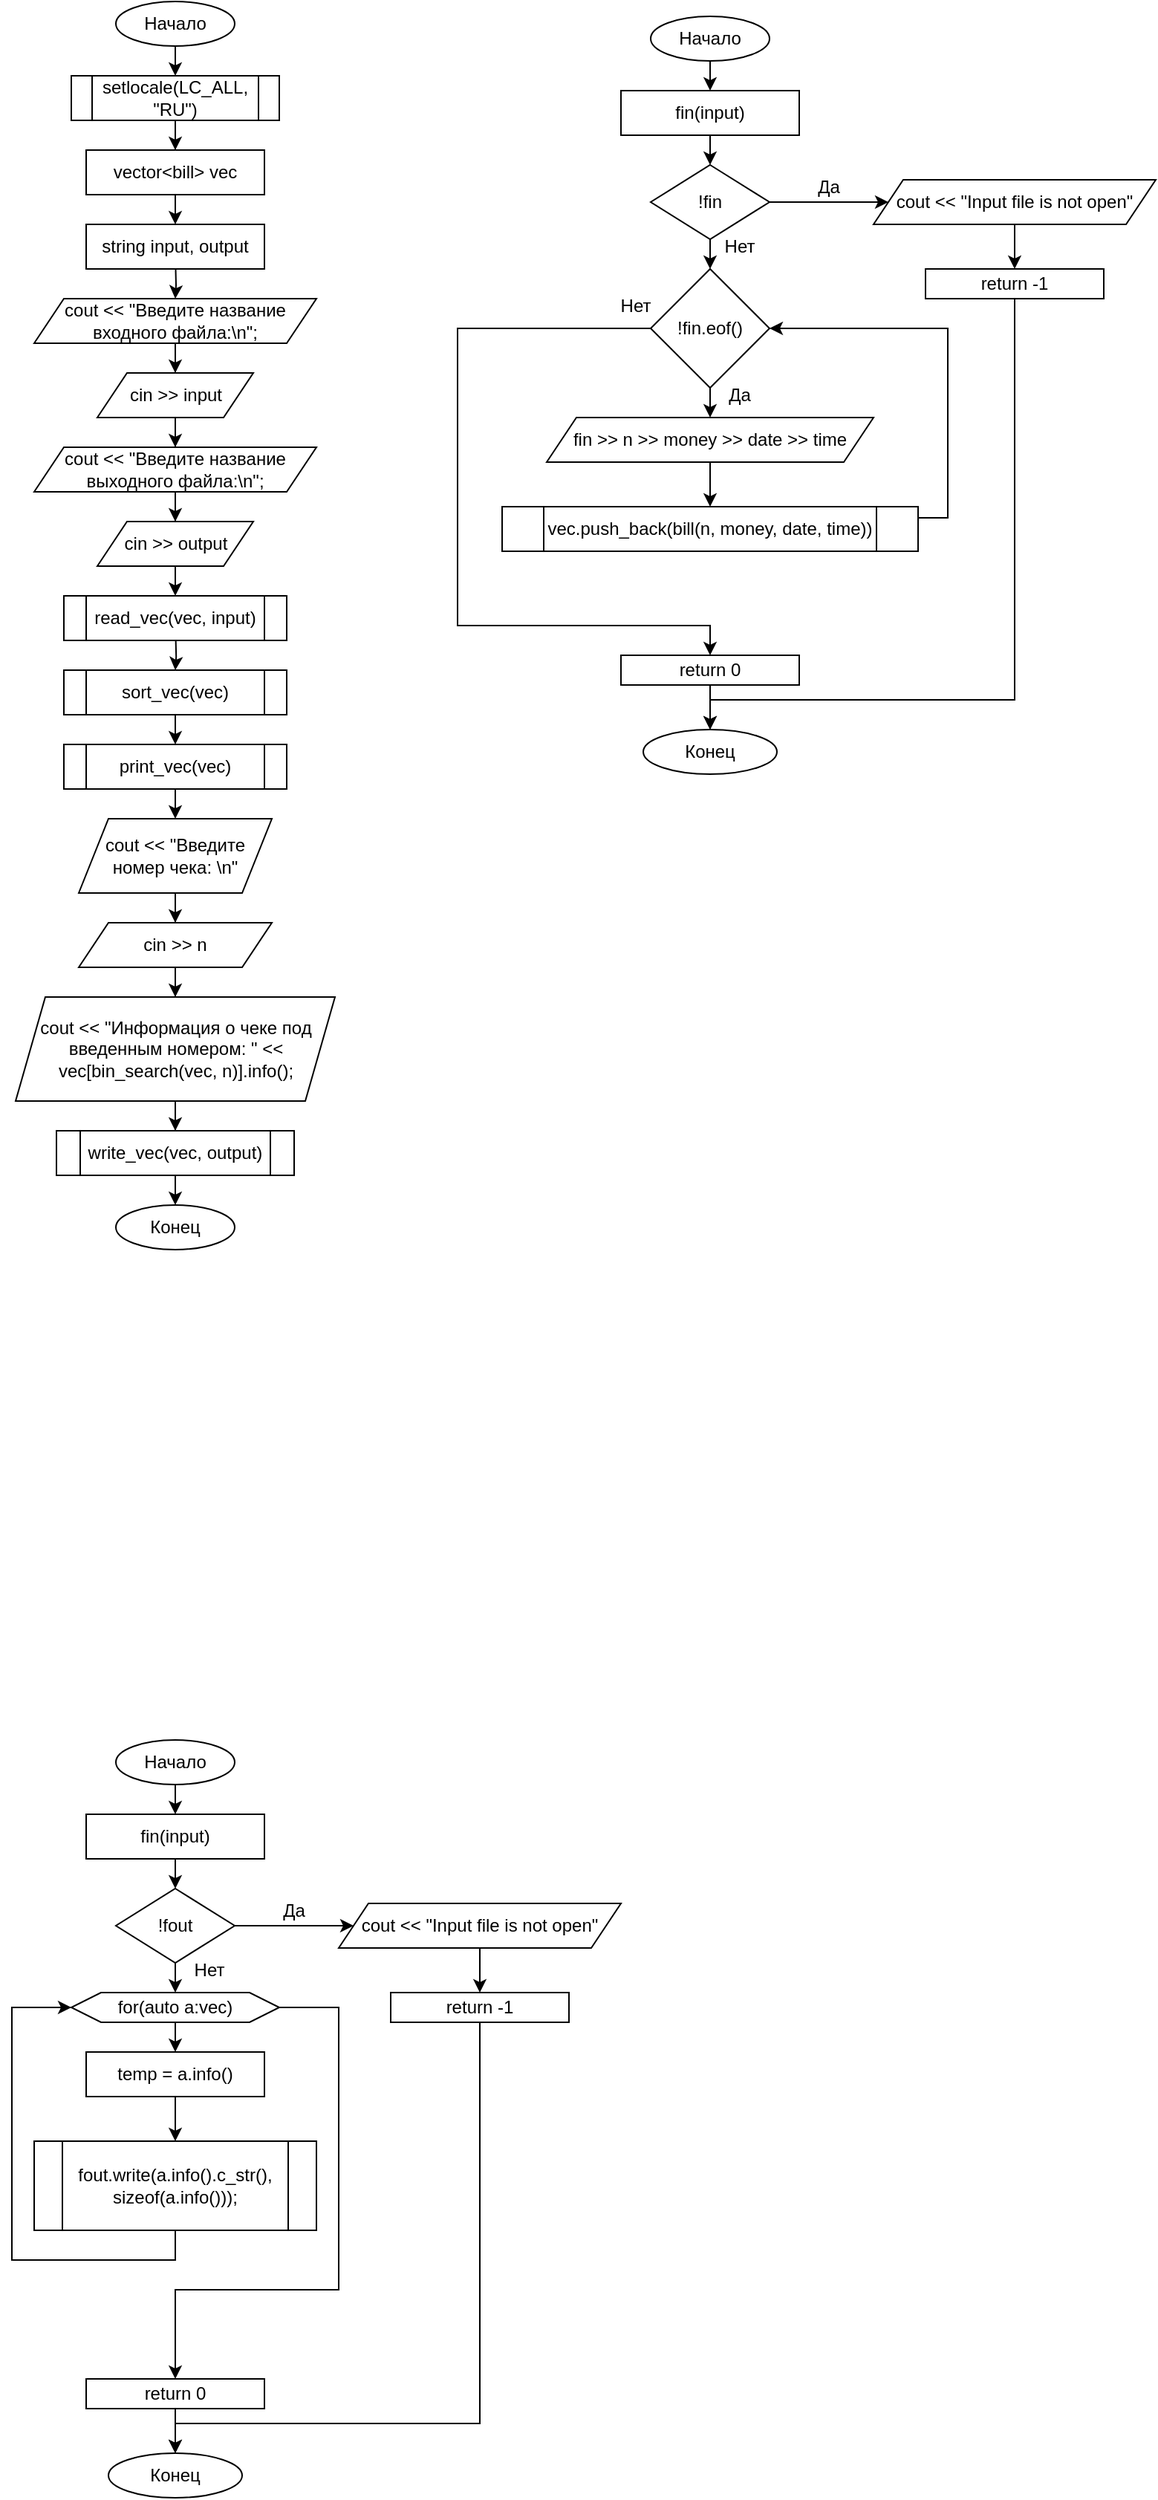 <mxfile version="24.9.2">
  <diagram id="C5RBs43oDa-KdzZeNtuy" name="Page-1">
    <mxGraphModel dx="599" dy="1482" grid="1" gridSize="10" guides="1" tooltips="1" connect="1" arrows="1" fold="1" page="1" pageScale="1" pageWidth="827" pageHeight="1169" math="0" shadow="0">
      <root>
        <mxCell id="WIyWlLk6GJQsqaUBKTNV-0" />
        <mxCell id="WIyWlLk6GJQsqaUBKTNV-1" parent="WIyWlLk6GJQsqaUBKTNV-0" />
        <mxCell id="7FSXM4tq-Q16qzd7noBq-3" style="edgeStyle=orthogonalEdgeStyle;rounded=0;orthogonalLoop=1;jettySize=auto;html=1;exitX=0.5;exitY=1;exitDx=0;exitDy=0;entryX=0.5;entryY=0;entryDx=0;entryDy=0;" parent="WIyWlLk6GJQsqaUBKTNV-1" source="7FSXM4tq-Q16qzd7noBq-0" target="7FSXM4tq-Q16qzd7noBq-2" edge="1">
          <mxGeometry relative="1" as="geometry" />
        </mxCell>
        <mxCell id="7FSXM4tq-Q16qzd7noBq-0" value="Начало" style="ellipse;whiteSpace=wrap;html=1;" parent="WIyWlLk6GJQsqaUBKTNV-1" vertex="1">
          <mxGeometry x="310" y="80" width="80" height="30" as="geometry" />
        </mxCell>
        <mxCell id="7FSXM4tq-Q16qzd7noBq-17" style="edgeStyle=orthogonalEdgeStyle;rounded=0;orthogonalLoop=1;jettySize=auto;html=1;exitX=0.5;exitY=1;exitDx=0;exitDy=0;" parent="WIyWlLk6GJQsqaUBKTNV-1" source="7FSXM4tq-Q16qzd7noBq-2" target="7FSXM4tq-Q16qzd7noBq-15" edge="1">
          <mxGeometry relative="1" as="geometry" />
        </mxCell>
        <mxCell id="7FSXM4tq-Q16qzd7noBq-2" value="setlocale(LC_ALL, &quot;RU&quot;)" style="shape=process;whiteSpace=wrap;html=1;backgroundOutline=1;" parent="WIyWlLk6GJQsqaUBKTNV-1" vertex="1">
          <mxGeometry x="280" y="130" width="140" height="30" as="geometry" />
        </mxCell>
        <mxCell id="7FSXM4tq-Q16qzd7noBq-7" value="" style="edgeStyle=orthogonalEdgeStyle;rounded=0;orthogonalLoop=1;jettySize=auto;html=1;" parent="WIyWlLk6GJQsqaUBKTNV-1" source="7FSXM4tq-Q16qzd7noBq-4" target="7FSXM4tq-Q16qzd7noBq-6" edge="1">
          <mxGeometry relative="1" as="geometry" />
        </mxCell>
        <mxCell id="7FSXM4tq-Q16qzd7noBq-4" value="cout &amp;lt;&amp;lt; &quot;Введите название входного файла:\n&quot;;" style="shape=parallelogram;perimeter=parallelogramPerimeter;whiteSpace=wrap;html=1;fixedSize=1;" parent="WIyWlLk6GJQsqaUBKTNV-1" vertex="1">
          <mxGeometry x="255" y="280" width="190" height="30" as="geometry" />
        </mxCell>
        <mxCell id="7FSXM4tq-Q16qzd7noBq-11" style="edgeStyle=orthogonalEdgeStyle;rounded=0;orthogonalLoop=1;jettySize=auto;html=1;exitX=0.5;exitY=1;exitDx=0;exitDy=0;" parent="WIyWlLk6GJQsqaUBKTNV-1" source="7FSXM4tq-Q16qzd7noBq-6" target="7FSXM4tq-Q16qzd7noBq-9" edge="1">
          <mxGeometry relative="1" as="geometry" />
        </mxCell>
        <mxCell id="7FSXM4tq-Q16qzd7noBq-6" value="cin &amp;gt;&amp;gt; input" style="shape=parallelogram;perimeter=parallelogramPerimeter;whiteSpace=wrap;html=1;fixedSize=1;" parent="WIyWlLk6GJQsqaUBKTNV-1" vertex="1">
          <mxGeometry x="297.5" y="330" width="105" height="30" as="geometry" />
        </mxCell>
        <mxCell id="7FSXM4tq-Q16qzd7noBq-8" value="" style="edgeStyle=orthogonalEdgeStyle;rounded=0;orthogonalLoop=1;jettySize=auto;html=1;" parent="WIyWlLk6GJQsqaUBKTNV-1" source="7FSXM4tq-Q16qzd7noBq-9" target="7FSXM4tq-Q16qzd7noBq-10" edge="1">
          <mxGeometry relative="1" as="geometry" />
        </mxCell>
        <mxCell id="7FSXM4tq-Q16qzd7noBq-9" value="cout &amp;lt;&amp;lt; &quot;Введите название выходного файла:\n&quot;;" style="shape=parallelogram;perimeter=parallelogramPerimeter;whiteSpace=wrap;html=1;fixedSize=1;" parent="WIyWlLk6GJQsqaUBKTNV-1" vertex="1">
          <mxGeometry x="255" y="380" width="190" height="30" as="geometry" />
        </mxCell>
        <mxCell id="7FSXM4tq-Q16qzd7noBq-13" style="edgeStyle=orthogonalEdgeStyle;rounded=0;orthogonalLoop=1;jettySize=auto;html=1;exitX=0.5;exitY=1;exitDx=0;exitDy=0;entryX=0.5;entryY=0;entryDx=0;entryDy=0;" parent="WIyWlLk6GJQsqaUBKTNV-1" source="7FSXM4tq-Q16qzd7noBq-10" target="7FSXM4tq-Q16qzd7noBq-12" edge="1">
          <mxGeometry relative="1" as="geometry" />
        </mxCell>
        <mxCell id="7FSXM4tq-Q16qzd7noBq-10" value="cin &amp;gt;&amp;gt; output" style="shape=parallelogram;perimeter=parallelogramPerimeter;whiteSpace=wrap;html=1;fixedSize=1;" parent="WIyWlLk6GJQsqaUBKTNV-1" vertex="1">
          <mxGeometry x="297.5" y="430" width="105" height="30" as="geometry" />
        </mxCell>
        <mxCell id="7FSXM4tq-Q16qzd7noBq-20" value="" style="edgeStyle=orthogonalEdgeStyle;rounded=0;orthogonalLoop=1;jettySize=auto;html=1;" parent="WIyWlLk6GJQsqaUBKTNV-1" target="7FSXM4tq-Q16qzd7noBq-19" edge="1">
          <mxGeometry relative="1" as="geometry">
            <mxPoint x="350.059" y="500" as="sourcePoint" />
          </mxGeometry>
        </mxCell>
        <mxCell id="7FSXM4tq-Q16qzd7noBq-12" value="read_vec(vec, input)" style="shape=process;whiteSpace=wrap;html=1;backgroundOutline=1;" parent="WIyWlLk6GJQsqaUBKTNV-1" vertex="1">
          <mxGeometry x="275" y="480" width="150" height="30" as="geometry" />
        </mxCell>
        <mxCell id="7FSXM4tq-Q16qzd7noBq-18" style="edgeStyle=orthogonalEdgeStyle;rounded=0;orthogonalLoop=1;jettySize=auto;html=1;exitX=0.5;exitY=1;exitDx=0;exitDy=0;" parent="WIyWlLk6GJQsqaUBKTNV-1" target="7FSXM4tq-Q16qzd7noBq-4" edge="1">
          <mxGeometry relative="1" as="geometry">
            <mxPoint x="350" y="250.0" as="sourcePoint" />
          </mxGeometry>
        </mxCell>
        <mxCell id="7FSXM4tq-Q16qzd7noBq-14" value="string input, output" style="rounded=0;whiteSpace=wrap;html=1;" parent="WIyWlLk6GJQsqaUBKTNV-1" vertex="1">
          <mxGeometry x="290" y="230" width="120" height="30" as="geometry" />
        </mxCell>
        <mxCell id="7FSXM4tq-Q16qzd7noBq-16" style="edgeStyle=orthogonalEdgeStyle;rounded=0;orthogonalLoop=1;jettySize=auto;html=1;exitX=0.5;exitY=1;exitDx=0;exitDy=0;entryX=0.5;entryY=0;entryDx=0;entryDy=0;" parent="WIyWlLk6GJQsqaUBKTNV-1" source="7FSXM4tq-Q16qzd7noBq-15" target="7FSXM4tq-Q16qzd7noBq-14" edge="1">
          <mxGeometry relative="1" as="geometry" />
        </mxCell>
        <mxCell id="7FSXM4tq-Q16qzd7noBq-15" value="vector&amp;lt;bill&amp;gt; vec" style="rounded=0;whiteSpace=wrap;html=1;" parent="WIyWlLk6GJQsqaUBKTNV-1" vertex="1">
          <mxGeometry x="290" y="180" width="120" height="30" as="geometry" />
        </mxCell>
        <mxCell id="7FSXM4tq-Q16qzd7noBq-33" style="edgeStyle=orthogonalEdgeStyle;rounded=0;orthogonalLoop=1;jettySize=auto;html=1;exitX=0.5;exitY=1;exitDx=0;exitDy=0;entryX=0.5;entryY=0;entryDx=0;entryDy=0;" parent="WIyWlLk6GJQsqaUBKTNV-1" target="7FSXM4tq-Q16qzd7noBq-32" edge="1">
          <mxGeometry relative="1" as="geometry">
            <mxPoint x="350" y="550" as="sourcePoint" />
          </mxGeometry>
        </mxCell>
        <mxCell id="7FSXM4tq-Q16qzd7noBq-19" value="sort_vec(vec)" style="shape=process;whiteSpace=wrap;html=1;backgroundOutline=1;" parent="WIyWlLk6GJQsqaUBKTNV-1" vertex="1">
          <mxGeometry x="275" y="530" width="150" height="30" as="geometry" />
        </mxCell>
        <mxCell id="7FSXM4tq-Q16qzd7noBq-24" value="" style="edgeStyle=orthogonalEdgeStyle;rounded=0;orthogonalLoop=1;jettySize=auto;html=1;" parent="WIyWlLk6GJQsqaUBKTNV-1" source="7FSXM4tq-Q16qzd7noBq-21" target="7FSXM4tq-Q16qzd7noBq-23" edge="1">
          <mxGeometry relative="1" as="geometry" />
        </mxCell>
        <mxCell id="7FSXM4tq-Q16qzd7noBq-21" value="cout &amp;lt;&amp;lt; &quot;Введите номер чека: \n&quot;" style="shape=parallelogram;perimeter=parallelogramPerimeter;whiteSpace=wrap;html=1;fixedSize=1;" parent="WIyWlLk6GJQsqaUBKTNV-1" vertex="1">
          <mxGeometry x="285" y="630" width="130" height="50" as="geometry" />
        </mxCell>
        <mxCell id="7FSXM4tq-Q16qzd7noBq-26" value="" style="edgeStyle=orthogonalEdgeStyle;rounded=0;orthogonalLoop=1;jettySize=auto;html=1;" parent="WIyWlLk6GJQsqaUBKTNV-1" source="7FSXM4tq-Q16qzd7noBq-23" target="7FSXM4tq-Q16qzd7noBq-25" edge="1">
          <mxGeometry relative="1" as="geometry" />
        </mxCell>
        <mxCell id="7FSXM4tq-Q16qzd7noBq-23" value="cin &amp;gt;&amp;gt; n" style="shape=parallelogram;perimeter=parallelogramPerimeter;whiteSpace=wrap;html=1;fixedSize=1;" parent="WIyWlLk6GJQsqaUBKTNV-1" vertex="1">
          <mxGeometry x="285" y="700" width="130" height="30" as="geometry" />
        </mxCell>
        <mxCell id="7FSXM4tq-Q16qzd7noBq-28" value="" style="edgeStyle=orthogonalEdgeStyle;rounded=0;orthogonalLoop=1;jettySize=auto;html=1;" parent="WIyWlLk6GJQsqaUBKTNV-1" source="7FSXM4tq-Q16qzd7noBq-25" target="7FSXM4tq-Q16qzd7noBq-27" edge="1">
          <mxGeometry relative="1" as="geometry" />
        </mxCell>
        <mxCell id="7FSXM4tq-Q16qzd7noBq-25" value="cout &amp;lt;&amp;lt; &quot;Информация о чеке под введенным номером: &quot; &amp;lt;&amp;lt; vec[bin_search(vec, n)].info();" style="shape=parallelogram;perimeter=parallelogramPerimeter;whiteSpace=wrap;html=1;fixedSize=1;" parent="WIyWlLk6GJQsqaUBKTNV-1" vertex="1">
          <mxGeometry x="242.5" y="750" width="215" height="70" as="geometry" />
        </mxCell>
        <mxCell id="7FSXM4tq-Q16qzd7noBq-31" style="edgeStyle=orthogonalEdgeStyle;rounded=0;orthogonalLoop=1;jettySize=auto;html=1;exitX=0.5;exitY=1;exitDx=0;exitDy=0;entryX=0.5;entryY=0;entryDx=0;entryDy=0;" parent="WIyWlLk6GJQsqaUBKTNV-1" source="7FSXM4tq-Q16qzd7noBq-27" target="7FSXM4tq-Q16qzd7noBq-30" edge="1">
          <mxGeometry relative="1" as="geometry" />
        </mxCell>
        <mxCell id="7FSXM4tq-Q16qzd7noBq-27" value="write_vec(vec, output)" style="shape=process;whiteSpace=wrap;html=1;backgroundOutline=1;" parent="WIyWlLk6GJQsqaUBKTNV-1" vertex="1">
          <mxGeometry x="270" y="840" width="160" height="30" as="geometry" />
        </mxCell>
        <mxCell id="7FSXM4tq-Q16qzd7noBq-30" value="Конец" style="ellipse;whiteSpace=wrap;html=1;" parent="WIyWlLk6GJQsqaUBKTNV-1" vertex="1">
          <mxGeometry x="310" y="890" width="80" height="30" as="geometry" />
        </mxCell>
        <mxCell id="7FSXM4tq-Q16qzd7noBq-34" style="edgeStyle=orthogonalEdgeStyle;rounded=0;orthogonalLoop=1;jettySize=auto;html=1;exitX=0.5;exitY=1;exitDx=0;exitDy=0;entryX=0.5;entryY=0;entryDx=0;entryDy=0;" parent="WIyWlLk6GJQsqaUBKTNV-1" source="7FSXM4tq-Q16qzd7noBq-32" target="7FSXM4tq-Q16qzd7noBq-21" edge="1">
          <mxGeometry relative="1" as="geometry" />
        </mxCell>
        <mxCell id="7FSXM4tq-Q16qzd7noBq-32" value="print_vec(vec)" style="shape=process;whiteSpace=wrap;html=1;backgroundOutline=1;" parent="WIyWlLk6GJQsqaUBKTNV-1" vertex="1">
          <mxGeometry x="275" y="580" width="150" height="30" as="geometry" />
        </mxCell>
        <mxCell id="7FSXM4tq-Q16qzd7noBq-37" style="edgeStyle=orthogonalEdgeStyle;rounded=0;orthogonalLoop=1;jettySize=auto;html=1;exitX=0.5;exitY=1;exitDx=0;exitDy=0;entryX=0.5;entryY=0;entryDx=0;entryDy=0;" parent="WIyWlLk6GJQsqaUBKTNV-1" source="7FSXM4tq-Q16qzd7noBq-35" target="7FSXM4tq-Q16qzd7noBq-36" edge="1">
          <mxGeometry relative="1" as="geometry" />
        </mxCell>
        <mxCell id="7FSXM4tq-Q16qzd7noBq-35" value="Начало" style="ellipse;whiteSpace=wrap;html=1;" parent="WIyWlLk6GJQsqaUBKTNV-1" vertex="1">
          <mxGeometry x="670" y="90" width="80" height="30" as="geometry" />
        </mxCell>
        <mxCell id="c08ji47anEEDUTYo2xBU-4" style="edgeStyle=orthogonalEdgeStyle;rounded=0;orthogonalLoop=1;jettySize=auto;html=1;exitX=0.5;exitY=1;exitDx=0;exitDy=0;entryX=0.5;entryY=0;entryDx=0;entryDy=0;" edge="1" parent="WIyWlLk6GJQsqaUBKTNV-1" source="7FSXM4tq-Q16qzd7noBq-36" target="7FSXM4tq-Q16qzd7noBq-38">
          <mxGeometry relative="1" as="geometry" />
        </mxCell>
        <mxCell id="7FSXM4tq-Q16qzd7noBq-36" value="fin(input)" style="rounded=0;whiteSpace=wrap;html=1;" parent="WIyWlLk6GJQsqaUBKTNV-1" vertex="1">
          <mxGeometry x="650" y="140" width="120" height="30" as="geometry" />
        </mxCell>
        <mxCell id="c08ji47anEEDUTYo2xBU-2" style="edgeStyle=orthogonalEdgeStyle;rounded=0;orthogonalLoop=1;jettySize=auto;html=1;exitX=1;exitY=0.5;exitDx=0;exitDy=0;entryX=0;entryY=0.5;entryDx=0;entryDy=0;" edge="1" parent="WIyWlLk6GJQsqaUBKTNV-1" source="7FSXM4tq-Q16qzd7noBq-38" target="7FSXM4tq-Q16qzd7noBq-39">
          <mxGeometry relative="1" as="geometry" />
        </mxCell>
        <mxCell id="c08ji47anEEDUTYo2xBU-6" style="edgeStyle=orthogonalEdgeStyle;rounded=0;orthogonalLoop=1;jettySize=auto;html=1;exitX=0.5;exitY=1;exitDx=0;exitDy=0;entryX=0.5;entryY=0;entryDx=0;entryDy=0;" edge="1" parent="WIyWlLk6GJQsqaUBKTNV-1" source="7FSXM4tq-Q16qzd7noBq-38" target="c08ji47anEEDUTYo2xBU-5">
          <mxGeometry relative="1" as="geometry" />
        </mxCell>
        <mxCell id="7FSXM4tq-Q16qzd7noBq-38" value="!fin" style="rhombus;whiteSpace=wrap;html=1;" parent="WIyWlLk6GJQsqaUBKTNV-1" vertex="1">
          <mxGeometry x="670" y="190" width="80" height="50" as="geometry" />
        </mxCell>
        <mxCell id="c08ji47anEEDUTYo2xBU-1" style="edgeStyle=orthogonalEdgeStyle;rounded=0;orthogonalLoop=1;jettySize=auto;html=1;exitX=0.5;exitY=1;exitDx=0;exitDy=0;entryX=0.5;entryY=0;entryDx=0;entryDy=0;" edge="1" parent="WIyWlLk6GJQsqaUBKTNV-1" source="7FSXM4tq-Q16qzd7noBq-39" target="c08ji47anEEDUTYo2xBU-0">
          <mxGeometry relative="1" as="geometry" />
        </mxCell>
        <mxCell id="7FSXM4tq-Q16qzd7noBq-39" value="cout &amp;lt;&amp;lt; &quot;Input file is not open&quot;" style="shape=parallelogram;perimeter=parallelogramPerimeter;whiteSpace=wrap;html=1;fixedSize=1;" parent="WIyWlLk6GJQsqaUBKTNV-1" vertex="1">
          <mxGeometry x="820" y="200" width="190" height="30" as="geometry" />
        </mxCell>
        <mxCell id="c08ji47anEEDUTYo2xBU-46" style="edgeStyle=orthogonalEdgeStyle;rounded=0;orthogonalLoop=1;jettySize=auto;html=1;exitX=0.5;exitY=1;exitDx=0;exitDy=0;entryX=0.5;entryY=0;entryDx=0;entryDy=0;" edge="1" parent="WIyWlLk6GJQsqaUBKTNV-1" source="c08ji47anEEDUTYo2xBU-0" target="c08ji47anEEDUTYo2xBU-18">
          <mxGeometry relative="1" as="geometry">
            <Array as="points">
              <mxPoint x="915" y="550" />
              <mxPoint x="710" y="550" />
            </Array>
          </mxGeometry>
        </mxCell>
        <mxCell id="c08ji47anEEDUTYo2xBU-0" value="return -1" style="rounded=0;whiteSpace=wrap;html=1;" vertex="1" parent="WIyWlLk6GJQsqaUBKTNV-1">
          <mxGeometry x="855" y="260" width="120" height="20" as="geometry" />
        </mxCell>
        <mxCell id="c08ji47anEEDUTYo2xBU-3" value="Да" style="text;html=1;align=center;verticalAlign=middle;whiteSpace=wrap;rounded=0;" vertex="1" parent="WIyWlLk6GJQsqaUBKTNV-1">
          <mxGeometry x="760" y="190" width="60" height="30" as="geometry" />
        </mxCell>
        <mxCell id="c08ji47anEEDUTYo2xBU-8" style="edgeStyle=orthogonalEdgeStyle;rounded=0;orthogonalLoop=1;jettySize=auto;html=1;exitX=0.5;exitY=1;exitDx=0;exitDy=0;entryX=0.5;entryY=0;entryDx=0;entryDy=0;" edge="1" parent="WIyWlLk6GJQsqaUBKTNV-1" source="c08ji47anEEDUTYo2xBU-5" target="c08ji47anEEDUTYo2xBU-7">
          <mxGeometry relative="1" as="geometry" />
        </mxCell>
        <mxCell id="c08ji47anEEDUTYo2xBU-16" style="edgeStyle=orthogonalEdgeStyle;rounded=0;orthogonalLoop=1;jettySize=auto;html=1;exitX=0;exitY=0.5;exitDx=0;exitDy=0;entryX=0.5;entryY=0;entryDx=0;entryDy=0;" edge="1" parent="WIyWlLk6GJQsqaUBKTNV-1" source="c08ji47anEEDUTYo2xBU-5" target="c08ji47anEEDUTYo2xBU-15">
          <mxGeometry relative="1" as="geometry">
            <Array as="points">
              <mxPoint x="540" y="300" />
              <mxPoint x="540" y="500" />
            </Array>
          </mxGeometry>
        </mxCell>
        <mxCell id="c08ji47anEEDUTYo2xBU-5" value="!fin.eof()" style="rhombus;whiteSpace=wrap;html=1;" vertex="1" parent="WIyWlLk6GJQsqaUBKTNV-1">
          <mxGeometry x="670" y="260" width="80" height="80" as="geometry" />
        </mxCell>
        <mxCell id="c08ji47anEEDUTYo2xBU-10" style="edgeStyle=orthogonalEdgeStyle;rounded=0;orthogonalLoop=1;jettySize=auto;html=1;exitX=0.5;exitY=1;exitDx=0;exitDy=0;entryX=0.5;entryY=0;entryDx=0;entryDy=0;" edge="1" parent="WIyWlLk6GJQsqaUBKTNV-1" source="c08ji47anEEDUTYo2xBU-7" target="c08ji47anEEDUTYo2xBU-9">
          <mxGeometry relative="1" as="geometry" />
        </mxCell>
        <mxCell id="c08ji47anEEDUTYo2xBU-7" value="fin &amp;gt;&amp;gt; n &amp;gt;&amp;gt; money &amp;gt;&amp;gt; date &amp;gt;&amp;gt; time" style="shape=parallelogram;perimeter=parallelogramPerimeter;whiteSpace=wrap;html=1;fixedSize=1;" vertex="1" parent="WIyWlLk6GJQsqaUBKTNV-1">
          <mxGeometry x="600" y="360" width="220" height="30" as="geometry" />
        </mxCell>
        <mxCell id="c08ji47anEEDUTYo2xBU-11" style="edgeStyle=orthogonalEdgeStyle;rounded=0;orthogonalLoop=1;jettySize=auto;html=1;exitX=1;exitY=0.25;exitDx=0;exitDy=0;entryX=1;entryY=0.5;entryDx=0;entryDy=0;" edge="1" parent="WIyWlLk6GJQsqaUBKTNV-1" source="c08ji47anEEDUTYo2xBU-9" target="c08ji47anEEDUTYo2xBU-5">
          <mxGeometry relative="1" as="geometry" />
        </mxCell>
        <mxCell id="c08ji47anEEDUTYo2xBU-9" value="vec.push_back(bill(n, money, date, time))" style="shape=process;whiteSpace=wrap;html=1;backgroundOutline=1;" vertex="1" parent="WIyWlLk6GJQsqaUBKTNV-1">
          <mxGeometry x="570" y="420" width="280" height="30" as="geometry" />
        </mxCell>
        <mxCell id="c08ji47anEEDUTYo2xBU-12" value="Нет" style="text;html=1;align=center;verticalAlign=middle;whiteSpace=wrap;rounded=0;" vertex="1" parent="WIyWlLk6GJQsqaUBKTNV-1">
          <mxGeometry x="700" y="230" width="60" height="30" as="geometry" />
        </mxCell>
        <mxCell id="c08ji47anEEDUTYo2xBU-13" value="Да" style="text;html=1;align=center;verticalAlign=middle;whiteSpace=wrap;rounded=0;" vertex="1" parent="WIyWlLk6GJQsqaUBKTNV-1">
          <mxGeometry x="700" y="330" width="60" height="30" as="geometry" />
        </mxCell>
        <mxCell id="c08ji47anEEDUTYo2xBU-19" style="edgeStyle=orthogonalEdgeStyle;rounded=0;orthogonalLoop=1;jettySize=auto;html=1;exitX=0.5;exitY=1;exitDx=0;exitDy=0;entryX=0.5;entryY=0;entryDx=0;entryDy=0;" edge="1" parent="WIyWlLk6GJQsqaUBKTNV-1" source="c08ji47anEEDUTYo2xBU-15" target="c08ji47anEEDUTYo2xBU-18">
          <mxGeometry relative="1" as="geometry" />
        </mxCell>
        <mxCell id="c08ji47anEEDUTYo2xBU-15" value="return 0" style="rounded=0;whiteSpace=wrap;html=1;" vertex="1" parent="WIyWlLk6GJQsqaUBKTNV-1">
          <mxGeometry x="650" y="520" width="120" height="20" as="geometry" />
        </mxCell>
        <mxCell id="c08ji47anEEDUTYo2xBU-17" value="Нет" style="text;html=1;align=center;verticalAlign=middle;whiteSpace=wrap;rounded=0;" vertex="1" parent="WIyWlLk6GJQsqaUBKTNV-1">
          <mxGeometry x="630" y="270" width="60" height="30" as="geometry" />
        </mxCell>
        <mxCell id="c08ji47anEEDUTYo2xBU-18" value="Конец" style="ellipse;whiteSpace=wrap;html=1;" vertex="1" parent="WIyWlLk6GJQsqaUBKTNV-1">
          <mxGeometry x="665" y="570" width="90" height="30" as="geometry" />
        </mxCell>
        <mxCell id="c08ji47anEEDUTYo2xBU-21" style="edgeStyle=orthogonalEdgeStyle;rounded=0;orthogonalLoop=1;jettySize=auto;html=1;exitX=0.5;exitY=1;exitDx=0;exitDy=0;entryX=0.5;entryY=0;entryDx=0;entryDy=0;" edge="1" parent="WIyWlLk6GJQsqaUBKTNV-1" source="c08ji47anEEDUTYo2xBU-22" target="c08ji47anEEDUTYo2xBU-24">
          <mxGeometry relative="1" as="geometry" />
        </mxCell>
        <mxCell id="c08ji47anEEDUTYo2xBU-22" value="Начало" style="ellipse;whiteSpace=wrap;html=1;" vertex="1" parent="WIyWlLk6GJQsqaUBKTNV-1">
          <mxGeometry x="310" y="1250" width="80" height="30" as="geometry" />
        </mxCell>
        <mxCell id="c08ji47anEEDUTYo2xBU-23" style="edgeStyle=orthogonalEdgeStyle;rounded=0;orthogonalLoop=1;jettySize=auto;html=1;exitX=0.5;exitY=1;exitDx=0;exitDy=0;entryX=0.5;entryY=0;entryDx=0;entryDy=0;" edge="1" parent="WIyWlLk6GJQsqaUBKTNV-1" source="c08ji47anEEDUTYo2xBU-24" target="c08ji47anEEDUTYo2xBU-27">
          <mxGeometry relative="1" as="geometry" />
        </mxCell>
        <mxCell id="c08ji47anEEDUTYo2xBU-24" value="fin(input)" style="rounded=0;whiteSpace=wrap;html=1;" vertex="1" parent="WIyWlLk6GJQsqaUBKTNV-1">
          <mxGeometry x="290" y="1300" width="120" height="30" as="geometry" />
        </mxCell>
        <mxCell id="c08ji47anEEDUTYo2xBU-25" style="edgeStyle=orthogonalEdgeStyle;rounded=0;orthogonalLoop=1;jettySize=auto;html=1;exitX=1;exitY=0.5;exitDx=0;exitDy=0;entryX=0;entryY=0.5;entryDx=0;entryDy=0;" edge="1" parent="WIyWlLk6GJQsqaUBKTNV-1" source="c08ji47anEEDUTYo2xBU-27" target="c08ji47anEEDUTYo2xBU-29">
          <mxGeometry relative="1" as="geometry" />
        </mxCell>
        <mxCell id="c08ji47anEEDUTYo2xBU-53" style="edgeStyle=orthogonalEdgeStyle;rounded=0;orthogonalLoop=1;jettySize=auto;html=1;exitX=0.5;exitY=1;exitDx=0;exitDy=0;entryX=0.5;entryY=0;entryDx=0;entryDy=0;" edge="1" parent="WIyWlLk6GJQsqaUBKTNV-1" source="c08ji47anEEDUTYo2xBU-27" target="c08ji47anEEDUTYo2xBU-47">
          <mxGeometry relative="1" as="geometry" />
        </mxCell>
        <mxCell id="c08ji47anEEDUTYo2xBU-27" value="!fout" style="rhombus;whiteSpace=wrap;html=1;" vertex="1" parent="WIyWlLk6GJQsqaUBKTNV-1">
          <mxGeometry x="310" y="1350" width="80" height="50" as="geometry" />
        </mxCell>
        <mxCell id="c08ji47anEEDUTYo2xBU-28" style="edgeStyle=orthogonalEdgeStyle;rounded=0;orthogonalLoop=1;jettySize=auto;html=1;exitX=0.5;exitY=1;exitDx=0;exitDy=0;entryX=0.5;entryY=0;entryDx=0;entryDy=0;" edge="1" parent="WIyWlLk6GJQsqaUBKTNV-1" source="c08ji47anEEDUTYo2xBU-29" target="c08ji47anEEDUTYo2xBU-31">
          <mxGeometry relative="1" as="geometry" />
        </mxCell>
        <mxCell id="c08ji47anEEDUTYo2xBU-29" value="cout &amp;lt;&amp;lt; &quot;Input file is not open&quot;" style="shape=parallelogram;perimeter=parallelogramPerimeter;whiteSpace=wrap;html=1;fixedSize=1;" vertex="1" parent="WIyWlLk6GJQsqaUBKTNV-1">
          <mxGeometry x="460" y="1360" width="190" height="30" as="geometry" />
        </mxCell>
        <mxCell id="c08ji47anEEDUTYo2xBU-55" style="edgeStyle=orthogonalEdgeStyle;rounded=0;orthogonalLoop=1;jettySize=auto;html=1;exitX=0.5;exitY=1;exitDx=0;exitDy=0;entryX=0.5;entryY=0;entryDx=0;entryDy=0;" edge="1" parent="WIyWlLk6GJQsqaUBKTNV-1" source="c08ji47anEEDUTYo2xBU-31" target="c08ji47anEEDUTYo2xBU-45">
          <mxGeometry relative="1" as="geometry">
            <Array as="points">
              <mxPoint x="555" y="1710" />
              <mxPoint x="350" y="1710" />
            </Array>
          </mxGeometry>
        </mxCell>
        <mxCell id="c08ji47anEEDUTYo2xBU-31" value="return -1" style="rounded=0;whiteSpace=wrap;html=1;" vertex="1" parent="WIyWlLk6GJQsqaUBKTNV-1">
          <mxGeometry x="495" y="1420" width="120" height="20" as="geometry" />
        </mxCell>
        <mxCell id="c08ji47anEEDUTYo2xBU-32" value="Да" style="text;html=1;align=center;verticalAlign=middle;whiteSpace=wrap;rounded=0;" vertex="1" parent="WIyWlLk6GJQsqaUBKTNV-1">
          <mxGeometry x="400" y="1350" width="60" height="30" as="geometry" />
        </mxCell>
        <mxCell id="c08ji47anEEDUTYo2xBU-40" value="Нет" style="text;html=1;align=center;verticalAlign=middle;whiteSpace=wrap;rounded=0;" vertex="1" parent="WIyWlLk6GJQsqaUBKTNV-1">
          <mxGeometry x="342.5" y="1390" width="60" height="30" as="geometry" />
        </mxCell>
        <mxCell id="c08ji47anEEDUTYo2xBU-42" style="edgeStyle=orthogonalEdgeStyle;rounded=0;orthogonalLoop=1;jettySize=auto;html=1;exitX=0.5;exitY=1;exitDx=0;exitDy=0;entryX=0.5;entryY=0;entryDx=0;entryDy=0;" edge="1" parent="WIyWlLk6GJQsqaUBKTNV-1" source="c08ji47anEEDUTYo2xBU-43" target="c08ji47anEEDUTYo2xBU-45">
          <mxGeometry relative="1" as="geometry" />
        </mxCell>
        <mxCell id="c08ji47anEEDUTYo2xBU-43" value="return 0" style="rounded=0;whiteSpace=wrap;html=1;" vertex="1" parent="WIyWlLk6GJQsqaUBKTNV-1">
          <mxGeometry x="290" y="1680" width="120" height="20" as="geometry" />
        </mxCell>
        <mxCell id="c08ji47anEEDUTYo2xBU-45" value="Конец" style="ellipse;whiteSpace=wrap;html=1;" vertex="1" parent="WIyWlLk6GJQsqaUBKTNV-1">
          <mxGeometry x="305" y="1730" width="90" height="30" as="geometry" />
        </mxCell>
        <mxCell id="c08ji47anEEDUTYo2xBU-49" style="edgeStyle=orthogonalEdgeStyle;rounded=0;orthogonalLoop=1;jettySize=auto;html=1;exitX=0.5;exitY=1;exitDx=0;exitDy=0;entryX=0.5;entryY=0;entryDx=0;entryDy=0;" edge="1" parent="WIyWlLk6GJQsqaUBKTNV-1" source="c08ji47anEEDUTYo2xBU-47" target="c08ji47anEEDUTYo2xBU-48">
          <mxGeometry relative="1" as="geometry" />
        </mxCell>
        <mxCell id="c08ji47anEEDUTYo2xBU-54" style="edgeStyle=orthogonalEdgeStyle;rounded=0;orthogonalLoop=1;jettySize=auto;html=1;exitX=1;exitY=0.5;exitDx=0;exitDy=0;entryX=0.5;entryY=0;entryDx=0;entryDy=0;" edge="1" parent="WIyWlLk6GJQsqaUBKTNV-1" source="c08ji47anEEDUTYo2xBU-47" target="c08ji47anEEDUTYo2xBU-43">
          <mxGeometry relative="1" as="geometry">
            <Array as="points">
              <mxPoint x="460" y="1430" />
              <mxPoint x="460" y="1620" />
              <mxPoint x="350" y="1620" />
            </Array>
          </mxGeometry>
        </mxCell>
        <mxCell id="c08ji47anEEDUTYo2xBU-47" value="for(auto a:vec)" style="shape=hexagon;perimeter=hexagonPerimeter2;whiteSpace=wrap;html=1;fixedSize=1;" vertex="1" parent="WIyWlLk6GJQsqaUBKTNV-1">
          <mxGeometry x="280" y="1420" width="140" height="20" as="geometry" />
        </mxCell>
        <mxCell id="c08ji47anEEDUTYo2xBU-51" style="edgeStyle=orthogonalEdgeStyle;rounded=0;orthogonalLoop=1;jettySize=auto;html=1;exitX=0.5;exitY=1;exitDx=0;exitDy=0;entryX=0.5;entryY=0;entryDx=0;entryDy=0;" edge="1" parent="WIyWlLk6GJQsqaUBKTNV-1" source="c08ji47anEEDUTYo2xBU-48" target="c08ji47anEEDUTYo2xBU-50">
          <mxGeometry relative="1" as="geometry" />
        </mxCell>
        <mxCell id="c08ji47anEEDUTYo2xBU-48" value="temp = a.info()" style="rounded=0;whiteSpace=wrap;html=1;" vertex="1" parent="WIyWlLk6GJQsqaUBKTNV-1">
          <mxGeometry x="290" y="1460" width="120" height="30" as="geometry" />
        </mxCell>
        <mxCell id="c08ji47anEEDUTYo2xBU-52" style="edgeStyle=orthogonalEdgeStyle;rounded=0;orthogonalLoop=1;jettySize=auto;html=1;exitX=0.5;exitY=1;exitDx=0;exitDy=0;entryX=0;entryY=0.5;entryDx=0;entryDy=0;" edge="1" parent="WIyWlLk6GJQsqaUBKTNV-1" source="c08ji47anEEDUTYo2xBU-50" target="c08ji47anEEDUTYo2xBU-47">
          <mxGeometry relative="1" as="geometry">
            <Array as="points">
              <mxPoint x="350" y="1600" />
              <mxPoint x="240" y="1600" />
              <mxPoint x="240" y="1430" />
            </Array>
          </mxGeometry>
        </mxCell>
        <mxCell id="c08ji47anEEDUTYo2xBU-50" value="fout.write(a.info().c_str(), sizeof(a.info()));" style="shape=process;whiteSpace=wrap;html=1;backgroundOutline=1;" vertex="1" parent="WIyWlLk6GJQsqaUBKTNV-1">
          <mxGeometry x="255" y="1520" width="190" height="60" as="geometry" />
        </mxCell>
      </root>
    </mxGraphModel>
  </diagram>
</mxfile>
